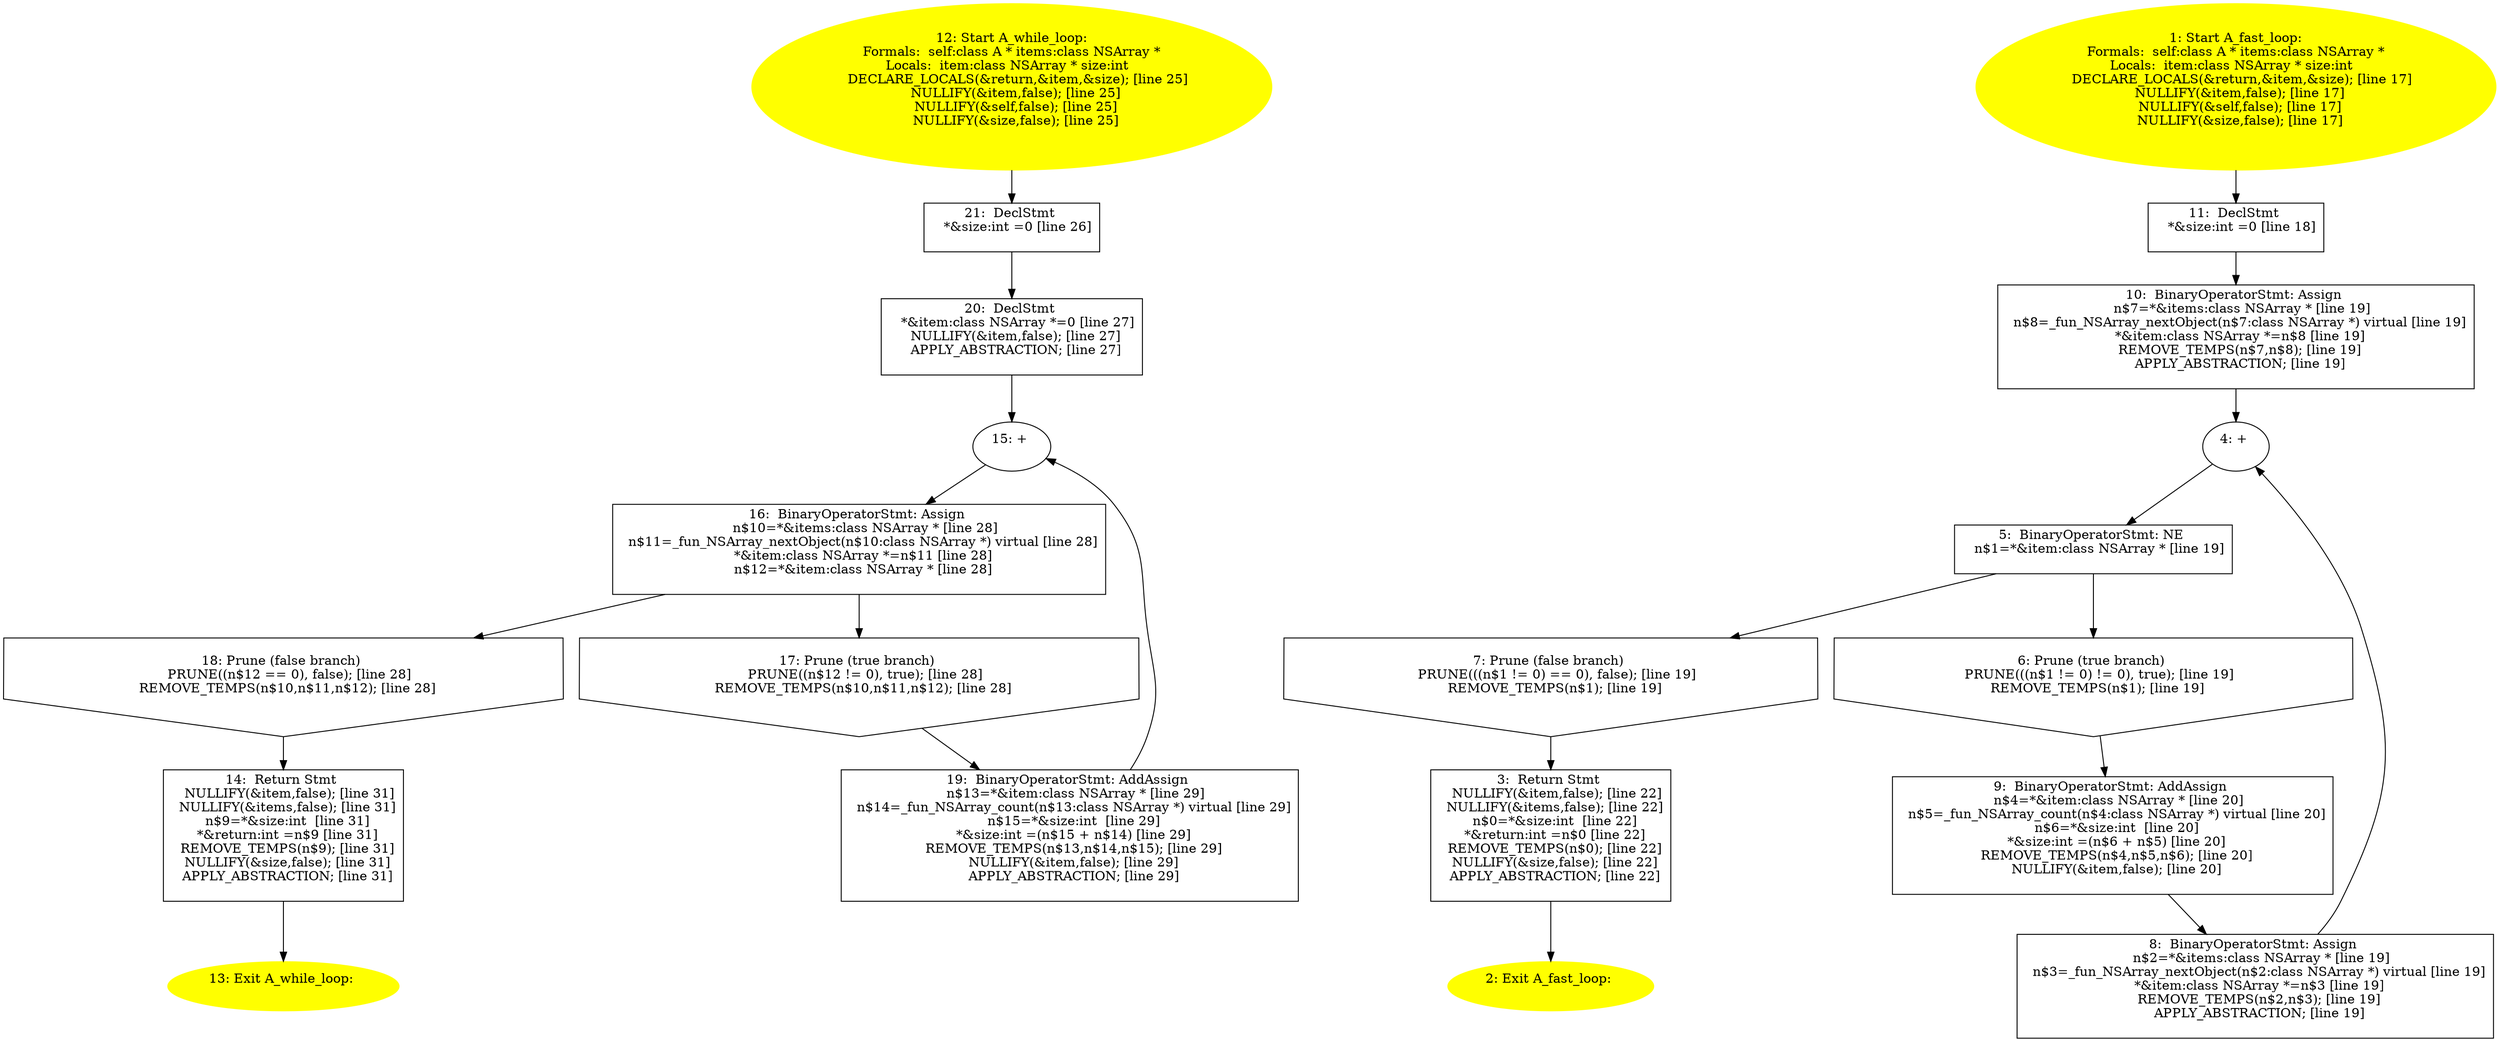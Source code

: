 digraph iCFG {
21 [label="21:  DeclStmt \n   *&size:int =0 [line 26]\n " shape="box"]
	

	 21 -> 20 ;
20 [label="20:  DeclStmt \n   *&item:class NSArray *=0 [line 27]\n  NULLIFY(&item,false); [line 27]\n  APPLY_ABSTRACTION; [line 27]\n " shape="box"]
	

	 20 -> 15 ;
19 [label="19:  BinaryOperatorStmt: AddAssign \n   n$13=*&item:class NSArray * [line 29]\n  n$14=_fun_NSArray_count(n$13:class NSArray *) virtual [line 29]\n  n$15=*&size:int  [line 29]\n  *&size:int =(n$15 + n$14) [line 29]\n  REMOVE_TEMPS(n$13,n$14,n$15); [line 29]\n  NULLIFY(&item,false); [line 29]\n  APPLY_ABSTRACTION; [line 29]\n " shape="box"]
	

	 19 -> 15 ;
18 [label="18: Prune (false branch) \n   PRUNE((n$12 == 0), false); [line 28]\n  REMOVE_TEMPS(n$10,n$11,n$12); [line 28]\n " shape="invhouse"]
	

	 18 -> 14 ;
17 [label="17: Prune (true branch) \n   PRUNE((n$12 != 0), true); [line 28]\n  REMOVE_TEMPS(n$10,n$11,n$12); [line 28]\n " shape="invhouse"]
	

	 17 -> 19 ;
16 [label="16:  BinaryOperatorStmt: Assign \n   n$10=*&items:class NSArray * [line 28]\n  n$11=_fun_NSArray_nextObject(n$10:class NSArray *) virtual [line 28]\n  *&item:class NSArray *=n$11 [line 28]\n  n$12=*&item:class NSArray * [line 28]\n " shape="box"]
	

	 16 -> 17 ;
	 16 -> 18 ;
15 [label="15: + \n  " ]
	

	 15 -> 16 ;
14 [label="14:  Return Stmt \n   NULLIFY(&item,false); [line 31]\n  NULLIFY(&items,false); [line 31]\n  n$9=*&size:int  [line 31]\n  *&return:int =n$9 [line 31]\n  REMOVE_TEMPS(n$9); [line 31]\n  NULLIFY(&size,false); [line 31]\n  APPLY_ABSTRACTION; [line 31]\n " shape="box"]
	

	 14 -> 13 ;
13 [label="13: Exit A_while_loop: \n  " color=yellow style=filled]
	

12 [label="12: Start A_while_loop:\nFormals:  self:class A * items:class NSArray *\nLocals:  item:class NSArray * size:int  \n   DECLARE_LOCALS(&return,&item,&size); [line 25]\n  NULLIFY(&item,false); [line 25]\n  NULLIFY(&self,false); [line 25]\n  NULLIFY(&size,false); [line 25]\n " color=yellow style=filled]
	

	 12 -> 21 ;
11 [label="11:  DeclStmt \n   *&size:int =0 [line 18]\n " shape="box"]
	

	 11 -> 10 ;
10 [label="10:  BinaryOperatorStmt: Assign \n   n$7=*&items:class NSArray * [line 19]\n  n$8=_fun_NSArray_nextObject(n$7:class NSArray *) virtual [line 19]\n  *&item:class NSArray *=n$8 [line 19]\n  REMOVE_TEMPS(n$7,n$8); [line 19]\n  APPLY_ABSTRACTION; [line 19]\n " shape="box"]
	

	 10 -> 4 ;
9 [label="9:  BinaryOperatorStmt: AddAssign \n   n$4=*&item:class NSArray * [line 20]\n  n$5=_fun_NSArray_count(n$4:class NSArray *) virtual [line 20]\n  n$6=*&size:int  [line 20]\n  *&size:int =(n$6 + n$5) [line 20]\n  REMOVE_TEMPS(n$4,n$5,n$6); [line 20]\n  NULLIFY(&item,false); [line 20]\n " shape="box"]
	

	 9 -> 8 ;
8 [label="8:  BinaryOperatorStmt: Assign \n   n$2=*&items:class NSArray * [line 19]\n  n$3=_fun_NSArray_nextObject(n$2:class NSArray *) virtual [line 19]\n  *&item:class NSArray *=n$3 [line 19]\n  REMOVE_TEMPS(n$2,n$3); [line 19]\n  APPLY_ABSTRACTION; [line 19]\n " shape="box"]
	

	 8 -> 4 ;
7 [label="7: Prune (false branch) \n   PRUNE(((n$1 != 0) == 0), false); [line 19]\n  REMOVE_TEMPS(n$1); [line 19]\n " shape="invhouse"]
	

	 7 -> 3 ;
6 [label="6: Prune (true branch) \n   PRUNE(((n$1 != 0) != 0), true); [line 19]\n  REMOVE_TEMPS(n$1); [line 19]\n " shape="invhouse"]
	

	 6 -> 9 ;
5 [label="5:  BinaryOperatorStmt: NE \n   n$1=*&item:class NSArray * [line 19]\n " shape="box"]
	

	 5 -> 6 ;
	 5 -> 7 ;
4 [label="4: + \n  " ]
	

	 4 -> 5 ;
3 [label="3:  Return Stmt \n   NULLIFY(&item,false); [line 22]\n  NULLIFY(&items,false); [line 22]\n  n$0=*&size:int  [line 22]\n  *&return:int =n$0 [line 22]\n  REMOVE_TEMPS(n$0); [line 22]\n  NULLIFY(&size,false); [line 22]\n  APPLY_ABSTRACTION; [line 22]\n " shape="box"]
	

	 3 -> 2 ;
2 [label="2: Exit A_fast_loop: \n  " color=yellow style=filled]
	

1 [label="1: Start A_fast_loop:\nFormals:  self:class A * items:class NSArray *\nLocals:  item:class NSArray * size:int  \n   DECLARE_LOCALS(&return,&item,&size); [line 17]\n  NULLIFY(&item,false); [line 17]\n  NULLIFY(&self,false); [line 17]\n  NULLIFY(&size,false); [line 17]\n " color=yellow style=filled]
	

	 1 -> 11 ;
}
